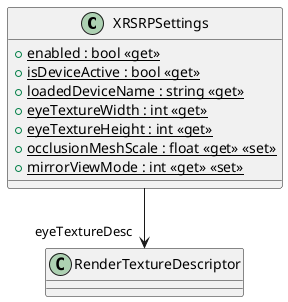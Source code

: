 @startuml
class XRSRPSettings {
    + {static} enabled : bool <<get>>
    + {static} isDeviceActive : bool <<get>>
    + {static} loadedDeviceName : string <<get>>
    + {static} eyeTextureWidth : int <<get>>
    + {static} eyeTextureHeight : int <<get>>
    + {static} occlusionMeshScale : float <<get>> <<set>>
    + {static} mirrorViewMode : int <<get>> <<set>>
}
XRSRPSettings --> "eyeTextureDesc" RenderTextureDescriptor
@enduml
